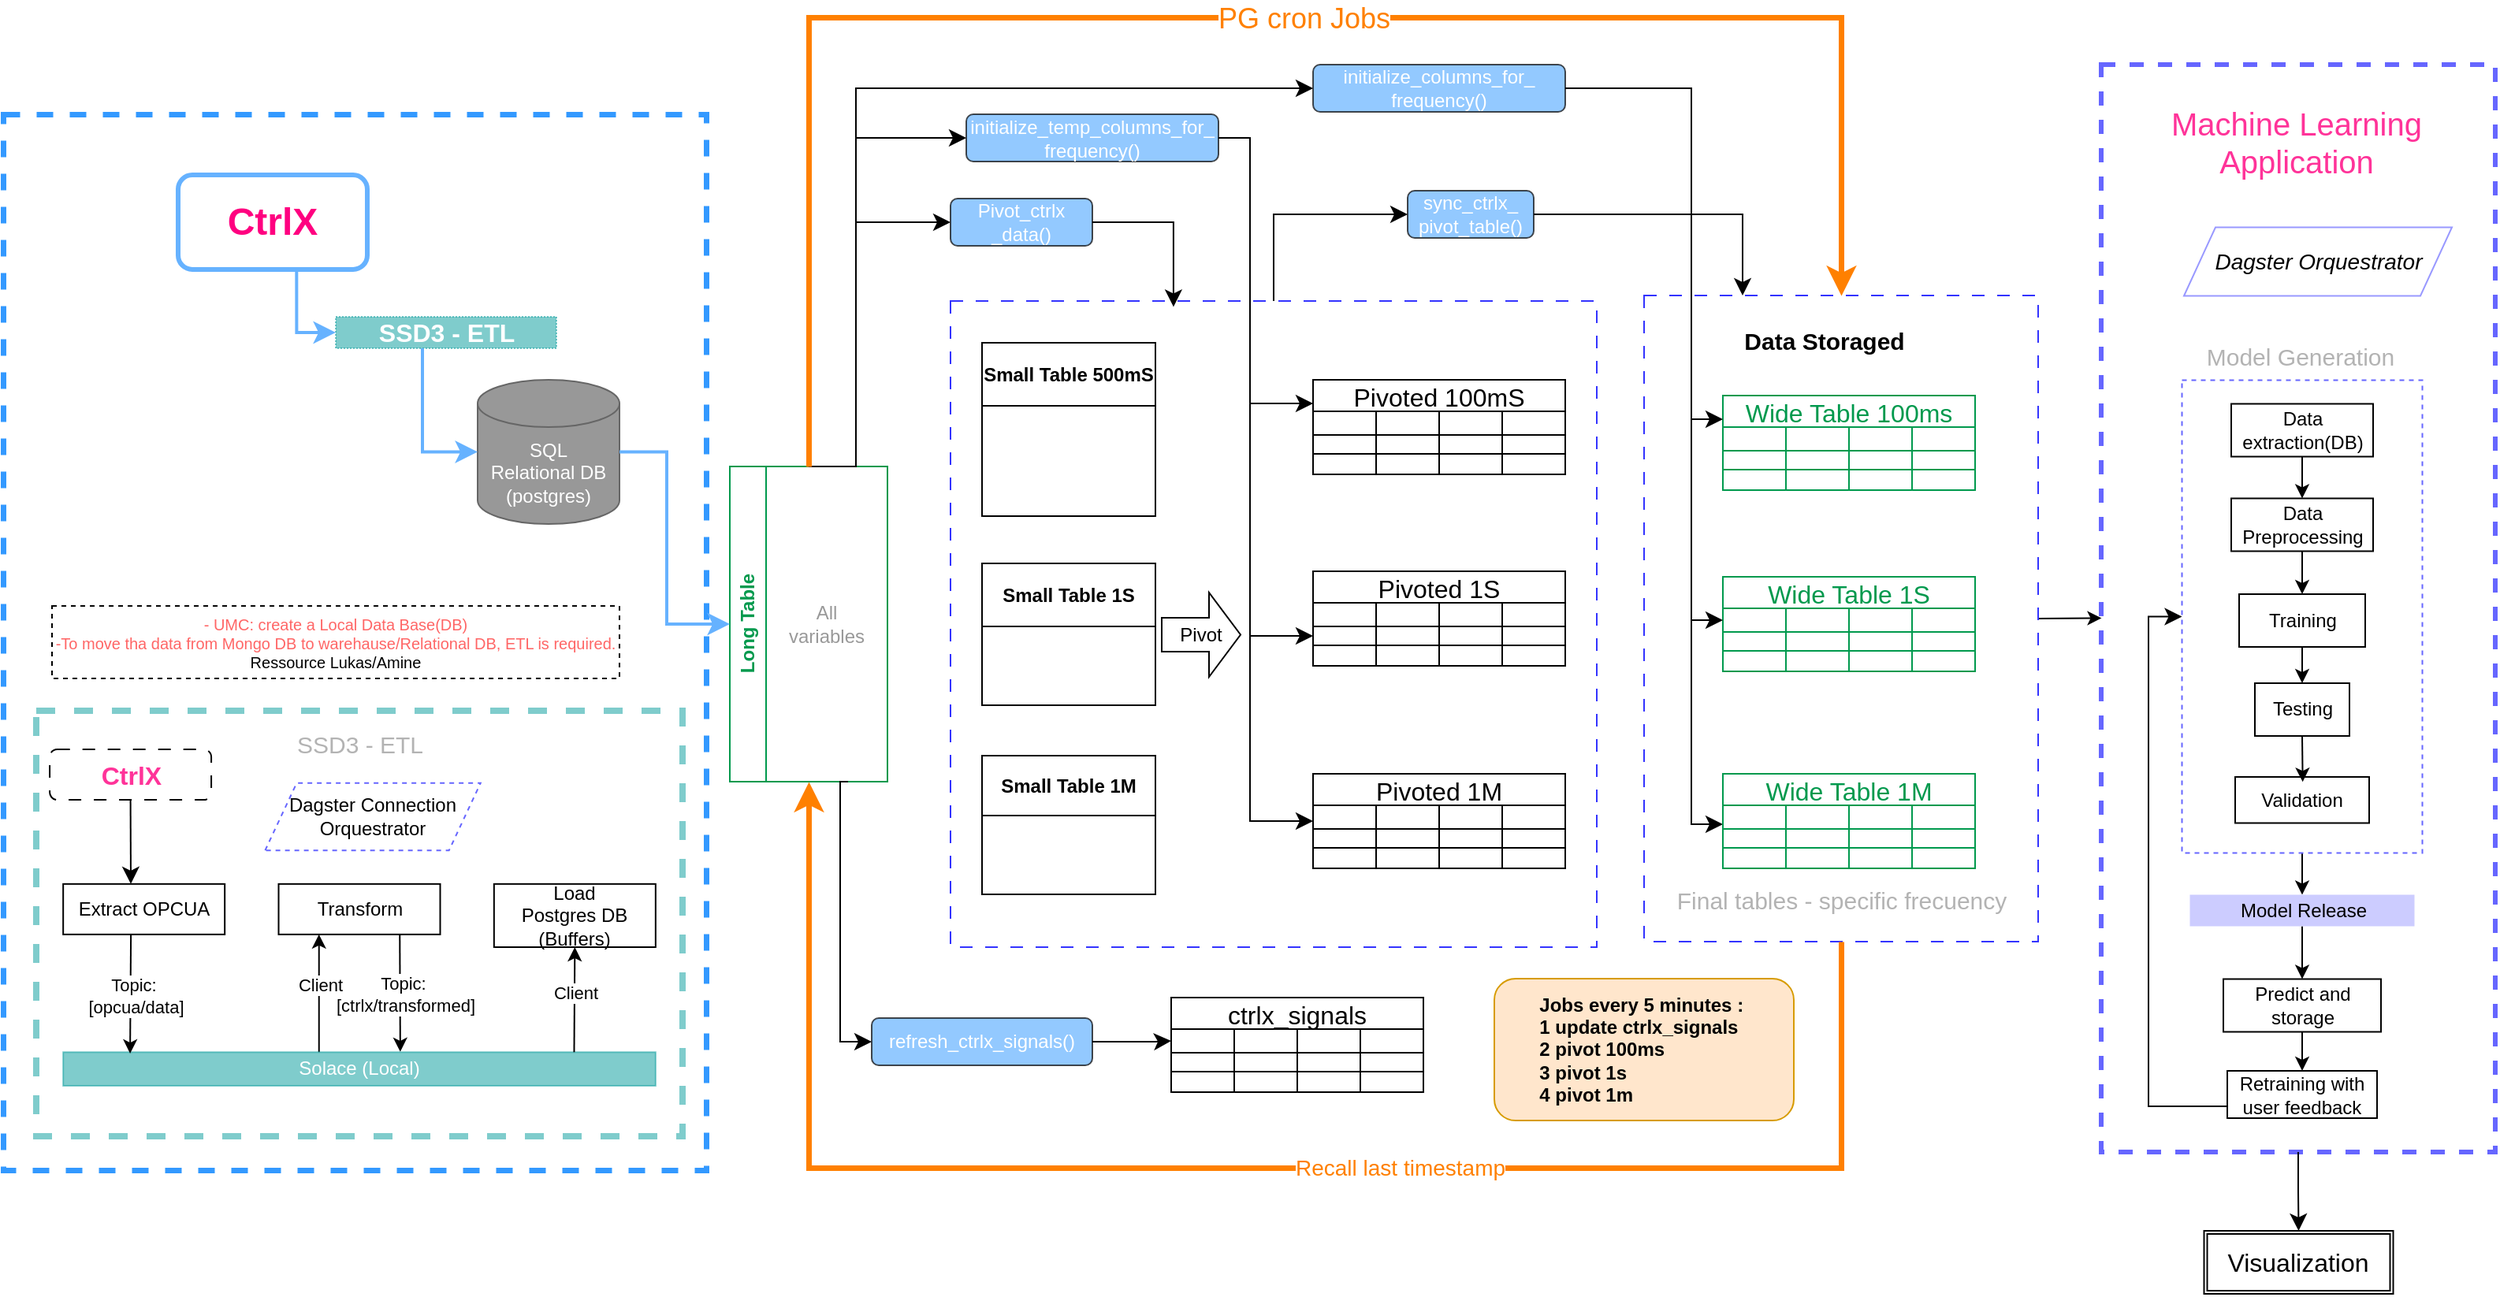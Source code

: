 <mxfile>
    <diagram id="9MJtlUZovTA3999PRgLq" name="Page-1">
        <mxGraphModel dx="1007" dy="779" grid="1" gridSize="10" guides="1" tooltips="1" connect="1" arrows="1" fold="1" page="1" pageScale="1" pageWidth="1654" pageHeight="1169" math="0" shadow="0">
            <root>
                <mxCell id="0"/>
                <mxCell id="1" parent="0"/>
                <mxCell id="206" value="" style="rounded=0;whiteSpace=wrap;html=1;strokeColor=#3399FF;strokeWidth=3.5;dashed=1;" parent="1" vertex="1">
                    <mxGeometry x="40" y="141.5" width="446" height="670" as="geometry"/>
                </mxCell>
                <mxCell id="253" value="" style="rounded=0;whiteSpace=wrap;html=1;dashed=1;strokeColor=#6666FF;strokeWidth=3;" parent="1" vertex="1">
                    <mxGeometry x="1371" y="110" width="250" height="690" as="geometry"/>
                </mxCell>
                <mxCell id="214" style="edgeStyle=none;html=1;exitX=1;exitY=0.5;exitDx=0;exitDy=0;entryX=0.001;entryY=0.509;entryDx=0;entryDy=0;strokeColor=#000000;entryPerimeter=0;" parent="1" source="166" target="253" edge="1">
                    <mxGeometry relative="1" as="geometry">
                        <mxPoint x="1661" y="454.07" as="targetPoint"/>
                    </mxGeometry>
                </mxCell>
                <mxCell id="166" value="" style="rounded=0;whiteSpace=wrap;html=1;dashed=1;dashPattern=8 8;strokeColor=#3333FF;" parent="1" vertex="1">
                    <mxGeometry x="1081" y="256.5" width="250" height="410" as="geometry"/>
                </mxCell>
                <mxCell id="137" value="" style="rounded=0;whiteSpace=wrap;html=1;dashed=1;dashPattern=8 8;strokeColor=#3333FF;" parent="1" vertex="1">
                    <mxGeometry x="641" y="260" width="410" height="410" as="geometry"/>
                </mxCell>
                <mxCell id="8" value="Small Table 500mS" style="swimlane;whiteSpace=wrap;html=1;startSize=40;" parent="1" vertex="1">
                    <mxGeometry x="661" y="286.5" width="110" height="110" as="geometry"/>
                </mxCell>
                <mxCell id="10" value="&lt;font style=&quot;color: rgb(0, 153, 77);&quot;&gt;Long Table&lt;/font&gt;" style="swimlane;horizontal=0;whiteSpace=wrap;html=1;strokeColor=#00994D;" parent="1" vertex="1">
                    <mxGeometry x="501" y="365" width="100" height="200" as="geometry"/>
                </mxCell>
                <mxCell id="209" value="All &lt;br&gt;variables" style="text;html=1;align=center;verticalAlign=middle;resizable=0;points=[];autosize=1;strokeColor=none;fillColor=none;fontColor=#999999;" parent="10" vertex="1">
                    <mxGeometry x="26" y="80" width="70" height="40" as="geometry"/>
                </mxCell>
                <mxCell id="11" value="Small Table 1S" style="swimlane;whiteSpace=wrap;html=1;startSize=40;" parent="1" vertex="1">
                    <mxGeometry x="661" y="426.5" width="110" height="90" as="geometry"/>
                </mxCell>
                <mxCell id="12" value="Small Table 1M" style="swimlane;whiteSpace=wrap;html=1;startSize=38;" parent="1" vertex="1">
                    <mxGeometry x="661" y="548.5" width="110" height="88" as="geometry"/>
                </mxCell>
                <mxCell id="18" value="Pivot" style="shape=singleArrow;whiteSpace=wrap;html=1;arrowWidth=0.4;arrowSize=0.4;rounded=0;" parent="1" vertex="1">
                    <mxGeometry x="775" y="445" width="50" height="53.5" as="geometry"/>
                </mxCell>
                <mxCell id="19" value="Pivoted 100mS" style="shape=table;childLayout=tableLayout;startSize=20;collapsible=0;recursiveResize=0;expand=0;fontSize=16;" parent="1" vertex="1">
                    <mxGeometry x="871" y="310" width="160" height="60" as="geometry"/>
                </mxCell>
                <mxCell id="20" value="" style="shape=tableRow;horizontal=0;swimlaneHead=0;swimlaneBody=0;top=0;left=0;strokeColor=inherit;bottom=0;right=0;dropTarget=0;fontStyle=0;fillColor=none;points=[[0,0.5],[1,0.5]];portConstraint=eastwest;startSize=40;collapsible=0;recursiveResize=0;expand=0;fontSize=16;" parent="19" vertex="1">
                    <mxGeometry y="20" width="160" height="15" as="geometry"/>
                </mxCell>
                <mxCell id="21" value="" style="swimlane;swimlaneHead=0;swimlaneBody=0;fontStyle=0;strokeColor=inherit;connectable=0;fillColor=none;startSize=40;collapsible=0;recursiveResize=0;expand=0;fontSize=16;" parent="20" vertex="1">
                    <mxGeometry x="40" width="40" height="15" as="geometry">
                        <mxRectangle width="40" height="15" as="alternateBounds"/>
                    </mxGeometry>
                </mxCell>
                <mxCell id="22" value="" style="swimlane;swimlaneHead=0;swimlaneBody=0;fontStyle=0;strokeColor=inherit;connectable=0;fillColor=none;startSize=40;collapsible=0;recursiveResize=0;expand=0;fontSize=16;" parent="20" vertex="1">
                    <mxGeometry x="80" width="40" height="15" as="geometry">
                        <mxRectangle width="40" height="15" as="alternateBounds"/>
                    </mxGeometry>
                </mxCell>
                <mxCell id="23" value="" style="swimlane;swimlaneHead=0;swimlaneBody=0;fontStyle=0;strokeColor=inherit;connectable=0;fillColor=none;startSize=40;collapsible=0;recursiveResize=0;expand=0;fontSize=16;" parent="20" vertex="1">
                    <mxGeometry x="120" width="40" height="15" as="geometry">
                        <mxRectangle width="40" height="15" as="alternateBounds"/>
                    </mxGeometry>
                </mxCell>
                <mxCell id="24" value="" style="shape=tableRow;horizontal=0;swimlaneHead=0;swimlaneBody=0;top=0;left=0;strokeColor=inherit;bottom=0;right=0;dropTarget=0;fontStyle=0;fillColor=none;points=[[0,0.5],[1,0.5]];portConstraint=eastwest;startSize=40;collapsible=0;recursiveResize=0;expand=0;fontSize=16;" parent="19" vertex="1">
                    <mxGeometry y="35" width="160" height="12" as="geometry"/>
                </mxCell>
                <mxCell id="25" value="" style="swimlane;swimlaneHead=0;swimlaneBody=0;fontStyle=0;connectable=0;strokeColor=inherit;fillColor=none;startSize=0;collapsible=0;recursiveResize=0;expand=0;fontSize=16;" parent="24" vertex="1">
                    <mxGeometry x="40" width="40" height="12" as="geometry">
                        <mxRectangle width="40" height="12" as="alternateBounds"/>
                    </mxGeometry>
                </mxCell>
                <mxCell id="26" value="" style="swimlane;swimlaneHead=0;swimlaneBody=0;fontStyle=0;connectable=0;strokeColor=inherit;fillColor=none;startSize=0;collapsible=0;recursiveResize=0;expand=0;fontSize=16;" parent="24" vertex="1">
                    <mxGeometry x="80" width="40" height="12" as="geometry">
                        <mxRectangle width="40" height="12" as="alternateBounds"/>
                    </mxGeometry>
                </mxCell>
                <mxCell id="27" value="" style="swimlane;swimlaneHead=0;swimlaneBody=0;fontStyle=0;connectable=0;strokeColor=inherit;fillColor=none;startSize=0;collapsible=0;recursiveResize=0;expand=0;fontSize=16;" parent="24" vertex="1">
                    <mxGeometry x="120" width="40" height="12" as="geometry">
                        <mxRectangle width="40" height="12" as="alternateBounds"/>
                    </mxGeometry>
                </mxCell>
                <mxCell id="28" value="" style="shape=tableRow;horizontal=0;swimlaneHead=0;swimlaneBody=0;top=0;left=0;strokeColor=inherit;bottom=0;right=0;dropTarget=0;fontStyle=0;fillColor=none;points=[[0,0.5],[1,0.5]];portConstraint=eastwest;startSize=40;collapsible=0;recursiveResize=0;expand=0;fontSize=16;" parent="19" vertex="1">
                    <mxGeometry y="47" width="160" height="13" as="geometry"/>
                </mxCell>
                <mxCell id="29" value="" style="swimlane;swimlaneHead=0;swimlaneBody=0;fontStyle=0;connectable=0;strokeColor=inherit;fillColor=none;startSize=0;collapsible=0;recursiveResize=0;expand=0;fontSize=16;" parent="28" vertex="1">
                    <mxGeometry x="40" width="40" height="13" as="geometry">
                        <mxRectangle width="40" height="13" as="alternateBounds"/>
                    </mxGeometry>
                </mxCell>
                <mxCell id="30" value="" style="swimlane;swimlaneHead=0;swimlaneBody=0;fontStyle=0;connectable=0;strokeColor=inherit;fillColor=none;startSize=0;collapsible=0;recursiveResize=0;expand=0;fontSize=16;" parent="28" vertex="1">
                    <mxGeometry x="80" width="40" height="13" as="geometry">
                        <mxRectangle width="40" height="13" as="alternateBounds"/>
                    </mxGeometry>
                </mxCell>
                <mxCell id="31" value="" style="swimlane;swimlaneHead=0;swimlaneBody=0;fontStyle=0;connectable=0;strokeColor=inherit;fillColor=none;startSize=0;collapsible=0;recursiveResize=0;expand=0;fontSize=16;" parent="28" vertex="1">
                    <mxGeometry x="120" width="40" height="13" as="geometry">
                        <mxRectangle width="40" height="13" as="alternateBounds"/>
                    </mxGeometry>
                </mxCell>
                <mxCell id="46" value="Pivoted 1M" style="shape=table;childLayout=tableLayout;startSize=20;collapsible=0;recursiveResize=0;expand=0;fontSize=16;" parent="1" vertex="1">
                    <mxGeometry x="871" y="560" width="160" height="60" as="geometry"/>
                </mxCell>
                <mxCell id="47" value="" style="shape=tableRow;horizontal=0;swimlaneHead=0;swimlaneBody=0;top=0;left=0;strokeColor=inherit;bottom=0;right=0;dropTarget=0;fontStyle=0;fillColor=none;points=[[0,0.5],[1,0.5]];portConstraint=eastwest;startSize=40;collapsible=0;recursiveResize=0;expand=0;fontSize=16;" parent="46" vertex="1">
                    <mxGeometry y="20" width="160" height="15" as="geometry"/>
                </mxCell>
                <mxCell id="48" value="" style="swimlane;swimlaneHead=0;swimlaneBody=0;fontStyle=0;strokeColor=inherit;connectable=0;fillColor=none;startSize=40;collapsible=0;recursiveResize=0;expand=0;fontSize=16;" parent="47" vertex="1">
                    <mxGeometry x="40" width="40" height="15" as="geometry">
                        <mxRectangle width="40" height="15" as="alternateBounds"/>
                    </mxGeometry>
                </mxCell>
                <mxCell id="49" value="" style="swimlane;swimlaneHead=0;swimlaneBody=0;fontStyle=0;strokeColor=inherit;connectable=0;fillColor=none;startSize=40;collapsible=0;recursiveResize=0;expand=0;fontSize=16;" parent="47" vertex="1">
                    <mxGeometry x="80" width="40" height="15" as="geometry">
                        <mxRectangle width="40" height="15" as="alternateBounds"/>
                    </mxGeometry>
                </mxCell>
                <mxCell id="50" value="" style="swimlane;swimlaneHead=0;swimlaneBody=0;fontStyle=0;strokeColor=inherit;connectable=0;fillColor=none;startSize=40;collapsible=0;recursiveResize=0;expand=0;fontSize=16;" parent="47" vertex="1">
                    <mxGeometry x="120" width="40" height="15" as="geometry">
                        <mxRectangle width="40" height="15" as="alternateBounds"/>
                    </mxGeometry>
                </mxCell>
                <mxCell id="51" value="" style="shape=tableRow;horizontal=0;swimlaneHead=0;swimlaneBody=0;top=0;left=0;strokeColor=inherit;bottom=0;right=0;dropTarget=0;fontStyle=0;fillColor=none;points=[[0,0.5],[1,0.5]];portConstraint=eastwest;startSize=40;collapsible=0;recursiveResize=0;expand=0;fontSize=16;" parent="46" vertex="1">
                    <mxGeometry y="35" width="160" height="12" as="geometry"/>
                </mxCell>
                <mxCell id="52" value="" style="swimlane;swimlaneHead=0;swimlaneBody=0;fontStyle=0;connectable=0;strokeColor=inherit;fillColor=none;startSize=0;collapsible=0;recursiveResize=0;expand=0;fontSize=16;" parent="51" vertex="1">
                    <mxGeometry x="40" width="40" height="12" as="geometry">
                        <mxRectangle width="40" height="12" as="alternateBounds"/>
                    </mxGeometry>
                </mxCell>
                <mxCell id="53" value="" style="swimlane;swimlaneHead=0;swimlaneBody=0;fontStyle=0;connectable=0;strokeColor=inherit;fillColor=none;startSize=0;collapsible=0;recursiveResize=0;expand=0;fontSize=16;" parent="51" vertex="1">
                    <mxGeometry x="80" width="40" height="12" as="geometry">
                        <mxRectangle width="40" height="12" as="alternateBounds"/>
                    </mxGeometry>
                </mxCell>
                <mxCell id="54" value="" style="swimlane;swimlaneHead=0;swimlaneBody=0;fontStyle=0;connectable=0;strokeColor=inherit;fillColor=none;startSize=0;collapsible=0;recursiveResize=0;expand=0;fontSize=16;" parent="51" vertex="1">
                    <mxGeometry x="120" width="40" height="12" as="geometry">
                        <mxRectangle width="40" height="12" as="alternateBounds"/>
                    </mxGeometry>
                </mxCell>
                <mxCell id="55" value="" style="shape=tableRow;horizontal=0;swimlaneHead=0;swimlaneBody=0;top=0;left=0;strokeColor=inherit;bottom=0;right=0;dropTarget=0;fontStyle=0;fillColor=none;points=[[0,0.5],[1,0.5]];portConstraint=eastwest;startSize=40;collapsible=0;recursiveResize=0;expand=0;fontSize=16;" parent="46" vertex="1">
                    <mxGeometry y="47" width="160" height="13" as="geometry"/>
                </mxCell>
                <mxCell id="56" value="" style="swimlane;swimlaneHead=0;swimlaneBody=0;fontStyle=0;connectable=0;strokeColor=inherit;fillColor=none;startSize=0;collapsible=0;recursiveResize=0;expand=0;fontSize=16;" parent="55" vertex="1">
                    <mxGeometry x="40" width="40" height="13" as="geometry">
                        <mxRectangle width="40" height="13" as="alternateBounds"/>
                    </mxGeometry>
                </mxCell>
                <mxCell id="57" value="" style="swimlane;swimlaneHead=0;swimlaneBody=0;fontStyle=0;connectable=0;strokeColor=inherit;fillColor=none;startSize=0;collapsible=0;recursiveResize=0;expand=0;fontSize=16;" parent="55" vertex="1">
                    <mxGeometry x="80" width="40" height="13" as="geometry">
                        <mxRectangle width="40" height="13" as="alternateBounds"/>
                    </mxGeometry>
                </mxCell>
                <mxCell id="58" value="" style="swimlane;swimlaneHead=0;swimlaneBody=0;fontStyle=0;connectable=0;strokeColor=inherit;fillColor=none;startSize=0;collapsible=0;recursiveResize=0;expand=0;fontSize=16;" parent="55" vertex="1">
                    <mxGeometry x="120" width="40" height="13" as="geometry">
                        <mxRectangle width="40" height="13" as="alternateBounds"/>
                    </mxGeometry>
                </mxCell>
                <mxCell id="73" value="ctrlx_signals" style="shape=table;childLayout=tableLayout;startSize=20;collapsible=0;recursiveResize=0;expand=0;fontSize=16;" parent="1" vertex="1">
                    <mxGeometry x="781" y="702" width="160" height="60" as="geometry"/>
                </mxCell>
                <mxCell id="74" value="" style="shape=tableRow;horizontal=0;swimlaneHead=0;swimlaneBody=0;top=0;left=0;strokeColor=inherit;bottom=0;right=0;dropTarget=0;fontStyle=0;fillColor=none;points=[[0,0.5],[1,0.5]];portConstraint=eastwest;startSize=40;collapsible=0;recursiveResize=0;expand=0;fontSize=16;" parent="73" vertex="1">
                    <mxGeometry y="20" width="160" height="15" as="geometry"/>
                </mxCell>
                <mxCell id="75" value="" style="swimlane;swimlaneHead=0;swimlaneBody=0;fontStyle=0;strokeColor=inherit;connectable=0;fillColor=none;startSize=40;collapsible=0;recursiveResize=0;expand=0;fontSize=16;" parent="74" vertex="1">
                    <mxGeometry x="40" width="40" height="15" as="geometry">
                        <mxRectangle width="40" height="15" as="alternateBounds"/>
                    </mxGeometry>
                </mxCell>
                <mxCell id="76" value="" style="swimlane;swimlaneHead=0;swimlaneBody=0;fontStyle=0;strokeColor=inherit;connectable=0;fillColor=none;startSize=40;collapsible=0;recursiveResize=0;expand=0;fontSize=16;" parent="74" vertex="1">
                    <mxGeometry x="80" width="40" height="15" as="geometry">
                        <mxRectangle width="40" height="15" as="alternateBounds"/>
                    </mxGeometry>
                </mxCell>
                <mxCell id="77" value="" style="swimlane;swimlaneHead=0;swimlaneBody=0;fontStyle=0;strokeColor=inherit;connectable=0;fillColor=none;startSize=40;collapsible=0;recursiveResize=0;expand=0;fontSize=16;" parent="74" vertex="1">
                    <mxGeometry x="120" width="40" height="15" as="geometry">
                        <mxRectangle width="40" height="15" as="alternateBounds"/>
                    </mxGeometry>
                </mxCell>
                <mxCell id="78" value="" style="shape=tableRow;horizontal=0;swimlaneHead=0;swimlaneBody=0;top=0;left=0;strokeColor=inherit;bottom=0;right=0;dropTarget=0;fontStyle=0;fillColor=none;points=[[0,0.5],[1,0.5]];portConstraint=eastwest;startSize=40;collapsible=0;recursiveResize=0;expand=0;fontSize=16;" parent="73" vertex="1">
                    <mxGeometry y="35" width="160" height="12" as="geometry"/>
                </mxCell>
                <mxCell id="79" value="" style="swimlane;swimlaneHead=0;swimlaneBody=0;fontStyle=0;connectable=0;strokeColor=inherit;fillColor=none;startSize=0;collapsible=0;recursiveResize=0;expand=0;fontSize=16;" parent="78" vertex="1">
                    <mxGeometry x="40" width="40" height="12" as="geometry">
                        <mxRectangle width="40" height="12" as="alternateBounds"/>
                    </mxGeometry>
                </mxCell>
                <mxCell id="80" value="" style="swimlane;swimlaneHead=0;swimlaneBody=0;fontStyle=0;connectable=0;strokeColor=inherit;fillColor=none;startSize=0;collapsible=0;recursiveResize=0;expand=0;fontSize=16;" parent="78" vertex="1">
                    <mxGeometry x="80" width="40" height="12" as="geometry">
                        <mxRectangle width="40" height="12" as="alternateBounds"/>
                    </mxGeometry>
                </mxCell>
                <mxCell id="81" value="" style="swimlane;swimlaneHead=0;swimlaneBody=0;fontStyle=0;connectable=0;strokeColor=inherit;fillColor=none;startSize=0;collapsible=0;recursiveResize=0;expand=0;fontSize=16;" parent="78" vertex="1">
                    <mxGeometry x="120" width="40" height="12" as="geometry">
                        <mxRectangle width="40" height="12" as="alternateBounds"/>
                    </mxGeometry>
                </mxCell>
                <mxCell id="82" value="" style="shape=tableRow;horizontal=0;swimlaneHead=0;swimlaneBody=0;top=0;left=0;strokeColor=inherit;bottom=0;right=0;dropTarget=0;fontStyle=0;fillColor=none;points=[[0,0.5],[1,0.5]];portConstraint=eastwest;startSize=40;collapsible=0;recursiveResize=0;expand=0;fontSize=16;" parent="73" vertex="1">
                    <mxGeometry y="47" width="160" height="13" as="geometry"/>
                </mxCell>
                <mxCell id="83" value="" style="swimlane;swimlaneHead=0;swimlaneBody=0;fontStyle=0;connectable=0;strokeColor=inherit;fillColor=none;startSize=0;collapsible=0;recursiveResize=0;expand=0;fontSize=16;" parent="82" vertex="1">
                    <mxGeometry x="40" width="40" height="13" as="geometry">
                        <mxRectangle width="40" height="13" as="alternateBounds"/>
                    </mxGeometry>
                </mxCell>
                <mxCell id="84" value="" style="swimlane;swimlaneHead=0;swimlaneBody=0;fontStyle=0;connectable=0;strokeColor=inherit;fillColor=none;startSize=0;collapsible=0;recursiveResize=0;expand=0;fontSize=16;" parent="82" vertex="1">
                    <mxGeometry x="80" width="40" height="13" as="geometry">
                        <mxRectangle width="40" height="13" as="alternateBounds"/>
                    </mxGeometry>
                </mxCell>
                <mxCell id="85" value="" style="swimlane;swimlaneHead=0;swimlaneBody=0;fontStyle=0;connectable=0;strokeColor=inherit;fillColor=none;startSize=0;collapsible=0;recursiveResize=0;expand=0;fontSize=16;" parent="82" vertex="1">
                    <mxGeometry x="120" width="40" height="13" as="geometry">
                        <mxRectangle width="40" height="13" as="alternateBounds"/>
                    </mxGeometry>
                </mxCell>
                <mxCell id="88" value="Wide Table 100ms" style="shape=table;childLayout=tableLayout;startSize=20;collapsible=0;recursiveResize=0;expand=0;fontSize=16;strokeColor=#00994D;fontColor=#00994D;" parent="1" vertex="1">
                    <mxGeometry x="1131" y="320" width="160" height="60" as="geometry"/>
                </mxCell>
                <mxCell id="89" value="" style="shape=tableRow;horizontal=0;swimlaneHead=0;swimlaneBody=0;top=0;left=0;strokeColor=inherit;bottom=0;right=0;dropTarget=0;fontStyle=0;fillColor=none;points=[[0,0.5],[1,0.5]];portConstraint=eastwest;startSize=40;collapsible=0;recursiveResize=0;expand=0;fontSize=16;" parent="88" vertex="1">
                    <mxGeometry y="20" width="160" height="15" as="geometry"/>
                </mxCell>
                <mxCell id="90" value="" style="swimlane;swimlaneHead=0;swimlaneBody=0;fontStyle=0;strokeColor=inherit;connectable=0;fillColor=none;startSize=40;collapsible=0;recursiveResize=0;expand=0;fontSize=16;" parent="89" vertex="1">
                    <mxGeometry x="40" width="40" height="15" as="geometry">
                        <mxRectangle width="40" height="15" as="alternateBounds"/>
                    </mxGeometry>
                </mxCell>
                <mxCell id="91" value="" style="swimlane;swimlaneHead=0;swimlaneBody=0;fontStyle=0;strokeColor=inherit;connectable=0;fillColor=none;startSize=40;collapsible=0;recursiveResize=0;expand=0;fontSize=16;" parent="89" vertex="1">
                    <mxGeometry x="80" width="40" height="15" as="geometry">
                        <mxRectangle width="40" height="15" as="alternateBounds"/>
                    </mxGeometry>
                </mxCell>
                <mxCell id="92" value="" style="swimlane;swimlaneHead=0;swimlaneBody=0;fontStyle=0;strokeColor=inherit;connectable=0;fillColor=none;startSize=40;collapsible=0;recursiveResize=0;expand=0;fontSize=16;" parent="89" vertex="1">
                    <mxGeometry x="120" width="40" height="15" as="geometry">
                        <mxRectangle width="40" height="15" as="alternateBounds"/>
                    </mxGeometry>
                </mxCell>
                <mxCell id="93" value="" style="shape=tableRow;horizontal=0;swimlaneHead=0;swimlaneBody=0;top=0;left=0;strokeColor=inherit;bottom=0;right=0;dropTarget=0;fontStyle=0;fillColor=none;points=[[0,0.5],[1,0.5]];portConstraint=eastwest;startSize=40;collapsible=0;recursiveResize=0;expand=0;fontSize=16;" parent="88" vertex="1">
                    <mxGeometry y="35" width="160" height="12" as="geometry"/>
                </mxCell>
                <mxCell id="94" value="" style="swimlane;swimlaneHead=0;swimlaneBody=0;fontStyle=0;connectable=0;strokeColor=inherit;fillColor=none;startSize=0;collapsible=0;recursiveResize=0;expand=0;fontSize=16;" parent="93" vertex="1">
                    <mxGeometry x="40" width="40" height="12" as="geometry">
                        <mxRectangle width="40" height="12" as="alternateBounds"/>
                    </mxGeometry>
                </mxCell>
                <mxCell id="95" value="" style="swimlane;swimlaneHead=0;swimlaneBody=0;fontStyle=0;connectable=0;strokeColor=inherit;fillColor=none;startSize=0;collapsible=0;recursiveResize=0;expand=0;fontSize=16;" parent="93" vertex="1">
                    <mxGeometry x="80" width="40" height="12" as="geometry">
                        <mxRectangle width="40" height="12" as="alternateBounds"/>
                    </mxGeometry>
                </mxCell>
                <mxCell id="96" value="" style="swimlane;swimlaneHead=0;swimlaneBody=0;fontStyle=0;connectable=0;strokeColor=inherit;fillColor=none;startSize=0;collapsible=0;recursiveResize=0;expand=0;fontSize=16;" parent="93" vertex="1">
                    <mxGeometry x="120" width="40" height="12" as="geometry">
                        <mxRectangle width="40" height="12" as="alternateBounds"/>
                    </mxGeometry>
                </mxCell>
                <mxCell id="97" value="" style="shape=tableRow;horizontal=0;swimlaneHead=0;swimlaneBody=0;top=0;left=0;strokeColor=inherit;bottom=0;right=0;dropTarget=0;fontStyle=0;fillColor=none;points=[[0,0.5],[1,0.5]];portConstraint=eastwest;startSize=40;collapsible=0;recursiveResize=0;expand=0;fontSize=16;" parent="88" vertex="1">
                    <mxGeometry y="47" width="160" height="13" as="geometry"/>
                </mxCell>
                <mxCell id="98" value="" style="swimlane;swimlaneHead=0;swimlaneBody=0;fontStyle=0;connectable=0;strokeColor=inherit;fillColor=none;startSize=0;collapsible=0;recursiveResize=0;expand=0;fontSize=16;" parent="97" vertex="1">
                    <mxGeometry x="40" width="40" height="13" as="geometry">
                        <mxRectangle width="40" height="13" as="alternateBounds"/>
                    </mxGeometry>
                </mxCell>
                <mxCell id="99" value="" style="swimlane;swimlaneHead=0;swimlaneBody=0;fontStyle=0;connectable=0;strokeColor=inherit;fillColor=none;startSize=0;collapsible=0;recursiveResize=0;expand=0;fontSize=16;" parent="97" vertex="1">
                    <mxGeometry x="80" width="40" height="13" as="geometry">
                        <mxRectangle width="40" height="13" as="alternateBounds"/>
                    </mxGeometry>
                </mxCell>
                <mxCell id="100" value="" style="swimlane;swimlaneHead=0;swimlaneBody=0;fontStyle=0;connectable=0;strokeColor=inherit;fillColor=none;startSize=0;collapsible=0;recursiveResize=0;expand=0;fontSize=16;" parent="97" vertex="1">
                    <mxGeometry x="120" width="40" height="13" as="geometry">
                        <mxRectangle width="40" height="13" as="alternateBounds"/>
                    </mxGeometry>
                </mxCell>
                <mxCell id="101" value="Wide Table 1S" style="shape=table;childLayout=tableLayout;startSize=20;collapsible=0;recursiveResize=0;expand=0;fontSize=16;strokeColor=#00994D;fontColor=#00994D;" parent="1" vertex="1">
                    <mxGeometry x="1131" y="435" width="160" height="60" as="geometry"/>
                </mxCell>
                <mxCell id="102" value="" style="shape=tableRow;horizontal=0;swimlaneHead=0;swimlaneBody=0;top=0;left=0;strokeColor=inherit;bottom=0;right=0;dropTarget=0;fontStyle=0;fillColor=none;points=[[0,0.5],[1,0.5]];portConstraint=eastwest;startSize=40;collapsible=0;recursiveResize=0;expand=0;fontSize=16;" parent="101" vertex="1">
                    <mxGeometry y="20" width="160" height="15" as="geometry"/>
                </mxCell>
                <mxCell id="103" value="" style="swimlane;swimlaneHead=0;swimlaneBody=0;fontStyle=0;strokeColor=inherit;connectable=0;fillColor=none;startSize=40;collapsible=0;recursiveResize=0;expand=0;fontSize=16;" parent="102" vertex="1">
                    <mxGeometry x="40" width="40" height="15" as="geometry">
                        <mxRectangle width="40" height="15" as="alternateBounds"/>
                    </mxGeometry>
                </mxCell>
                <mxCell id="104" value="" style="swimlane;swimlaneHead=0;swimlaneBody=0;fontStyle=0;strokeColor=inherit;connectable=0;fillColor=none;startSize=40;collapsible=0;recursiveResize=0;expand=0;fontSize=16;" parent="102" vertex="1">
                    <mxGeometry x="80" width="40" height="15" as="geometry">
                        <mxRectangle width="40" height="15" as="alternateBounds"/>
                    </mxGeometry>
                </mxCell>
                <mxCell id="105" value="" style="swimlane;swimlaneHead=0;swimlaneBody=0;fontStyle=0;strokeColor=inherit;connectable=0;fillColor=none;startSize=40;collapsible=0;recursiveResize=0;expand=0;fontSize=16;" parent="102" vertex="1">
                    <mxGeometry x="120" width="40" height="15" as="geometry">
                        <mxRectangle width="40" height="15" as="alternateBounds"/>
                    </mxGeometry>
                </mxCell>
                <mxCell id="106" value="" style="shape=tableRow;horizontal=0;swimlaneHead=0;swimlaneBody=0;top=0;left=0;strokeColor=inherit;bottom=0;right=0;dropTarget=0;fontStyle=0;fillColor=none;points=[[0,0.5],[1,0.5]];portConstraint=eastwest;startSize=40;collapsible=0;recursiveResize=0;expand=0;fontSize=16;" parent="101" vertex="1">
                    <mxGeometry y="35" width="160" height="12" as="geometry"/>
                </mxCell>
                <mxCell id="107" value="" style="swimlane;swimlaneHead=0;swimlaneBody=0;fontStyle=0;connectable=0;strokeColor=inherit;fillColor=none;startSize=0;collapsible=0;recursiveResize=0;expand=0;fontSize=16;" parent="106" vertex="1">
                    <mxGeometry x="40" width="40" height="12" as="geometry">
                        <mxRectangle width="40" height="12" as="alternateBounds"/>
                    </mxGeometry>
                </mxCell>
                <mxCell id="108" value="" style="swimlane;swimlaneHead=0;swimlaneBody=0;fontStyle=0;connectable=0;strokeColor=inherit;fillColor=none;startSize=0;collapsible=0;recursiveResize=0;expand=0;fontSize=16;" parent="106" vertex="1">
                    <mxGeometry x="80" width="40" height="12" as="geometry">
                        <mxRectangle width="40" height="12" as="alternateBounds"/>
                    </mxGeometry>
                </mxCell>
                <mxCell id="109" value="" style="swimlane;swimlaneHead=0;swimlaneBody=0;fontStyle=0;connectable=0;strokeColor=inherit;fillColor=none;startSize=0;collapsible=0;recursiveResize=0;expand=0;fontSize=16;" parent="106" vertex="1">
                    <mxGeometry x="120" width="40" height="12" as="geometry">
                        <mxRectangle width="40" height="12" as="alternateBounds"/>
                    </mxGeometry>
                </mxCell>
                <mxCell id="110" value="" style="shape=tableRow;horizontal=0;swimlaneHead=0;swimlaneBody=0;top=0;left=0;strokeColor=inherit;bottom=0;right=0;dropTarget=0;fontStyle=0;fillColor=none;points=[[0,0.5],[1,0.5]];portConstraint=eastwest;startSize=40;collapsible=0;recursiveResize=0;expand=0;fontSize=16;" parent="101" vertex="1">
                    <mxGeometry y="47" width="160" height="13" as="geometry"/>
                </mxCell>
                <mxCell id="111" value="" style="swimlane;swimlaneHead=0;swimlaneBody=0;fontStyle=0;connectable=0;strokeColor=inherit;fillColor=none;startSize=0;collapsible=0;recursiveResize=0;expand=0;fontSize=16;" parent="110" vertex="1">
                    <mxGeometry x="40" width="40" height="13" as="geometry">
                        <mxRectangle width="40" height="13" as="alternateBounds"/>
                    </mxGeometry>
                </mxCell>
                <mxCell id="112" value="" style="swimlane;swimlaneHead=0;swimlaneBody=0;fontStyle=0;connectable=0;strokeColor=inherit;fillColor=none;startSize=0;collapsible=0;recursiveResize=0;expand=0;fontSize=16;" parent="110" vertex="1">
                    <mxGeometry x="80" width="40" height="13" as="geometry">
                        <mxRectangle width="40" height="13" as="alternateBounds"/>
                    </mxGeometry>
                </mxCell>
                <mxCell id="113" value="" style="swimlane;swimlaneHead=0;swimlaneBody=0;fontStyle=0;connectable=0;strokeColor=inherit;fillColor=none;startSize=0;collapsible=0;recursiveResize=0;expand=0;fontSize=16;" parent="110" vertex="1">
                    <mxGeometry x="120" width="40" height="13" as="geometry">
                        <mxRectangle width="40" height="13" as="alternateBounds"/>
                    </mxGeometry>
                </mxCell>
                <mxCell id="131" value="" style="edgeStyle=elbowEdgeStyle;elbow=horizontal;endArrow=classic;html=1;curved=0;rounded=0;endSize=8;startSize=8;exitX=0.5;exitY=0;exitDx=0;exitDy=0;entryX=0;entryY=0.5;entryDx=0;entryDy=0;" parent="1" source="10" target="150" edge="1">
                    <mxGeometry width="50" height="50" relative="1" as="geometry">
                        <mxPoint x="901" y="370" as="sourcePoint"/>
                        <mxPoint x="731" y="290" as="targetPoint"/>
                        <Array as="points">
                            <mxPoint x="581" y="290"/>
                        </Array>
                    </mxGeometry>
                </mxCell>
                <mxCell id="140" value="refresh_ctrlx_signals()" style="rounded=1;html=1;fillColor=#66B2FF;whiteSpace=wrap;fontColor=#FFFFFF;opacity=70;" parent="1" vertex="1">
                    <mxGeometry x="591" y="715" width="140" height="30" as="geometry"/>
                </mxCell>
                <mxCell id="150" value="initialize_temp_columns_for_&lt;br&gt;frequency()" style="rounded=1;html=1;fillColor=#66B2FF;whiteSpace=wrap;fontColor=#FFFFFF;opacity=70;" parent="1" vertex="1">
                    <mxGeometry x="651" y="141.5" width="160" height="30" as="geometry"/>
                </mxCell>
                <mxCell id="153" value="initialize_columns_for_&lt;br&gt;frequency()" style="rounded=1;html=1;fillColor=#66B2FF;whiteSpace=wrap;fontColor=#FFFFFF;opacity=70;" parent="1" vertex="1">
                    <mxGeometry x="871" y="110" width="160" height="30" as="geometry"/>
                </mxCell>
                <mxCell id="154" value="" style="edgeStyle=elbowEdgeStyle;elbow=horizontal;endArrow=classic;html=1;curved=0;rounded=0;endSize=8;startSize=8;exitX=1;exitY=0.5;exitDx=0;exitDy=0;entryX=0;entryY=0.25;entryDx=0;entryDy=0;" parent="1" source="150" target="19" edge="1">
                    <mxGeometry width="50" height="50" relative="1" as="geometry">
                        <mxPoint x="961" y="340" as="sourcePoint"/>
                        <mxPoint x="1011" y="290" as="targetPoint"/>
                        <Array as="points">
                            <mxPoint x="831" y="240"/>
                        </Array>
                    </mxGeometry>
                </mxCell>
                <mxCell id="155" value="" style="edgeStyle=elbowEdgeStyle;elbow=horizontal;endArrow=classic;html=1;curved=0;rounded=0;endSize=8;startSize=8;exitX=0.5;exitY=0;exitDx=0;exitDy=0;entryX=0;entryY=0.5;entryDx=0;entryDy=0;" parent="1" source="10" target="153" edge="1">
                    <mxGeometry width="50" height="50" relative="1" as="geometry">
                        <mxPoint x="571" y="340" as="sourcePoint"/>
                        <mxPoint x="671" y="190" as="targetPoint"/>
                        <Array as="points">
                            <mxPoint x="581" y="270"/>
                        </Array>
                    </mxGeometry>
                </mxCell>
                <mxCell id="157" value="" style="edgeStyle=elbowEdgeStyle;elbow=horizontal;endArrow=classic;html=1;curved=0;rounded=0;endSize=8;startSize=8;exitX=1;exitY=0.5;exitDx=0;exitDy=0;entryX=0;entryY=0.25;entryDx=0;entryDy=0;" parent="1" source="153" target="88" edge="1">
                    <mxGeometry width="50" height="50" relative="1" as="geometry">
                        <mxPoint x="821" y="225" as="sourcePoint"/>
                        <mxPoint x="1061" y="342" as="targetPoint"/>
                        <Array as="points">
                            <mxPoint x="1111" y="230"/>
                        </Array>
                    </mxGeometry>
                </mxCell>
                <mxCell id="158" value="Pivot_ctrlx&lt;br&gt;_data()" style="rounded=1;html=1;fillColor=#66B2FF;whiteSpace=wrap;fontColor=#FFFFFF;opacity=70;" parent="1" vertex="1">
                    <mxGeometry x="641" y="195" width="90" height="30" as="geometry"/>
                </mxCell>
                <mxCell id="165" value="sync_ctrlx_&lt;br&gt;pivot_table()" style="rounded=1;html=1;fillColor=#66B2FF;whiteSpace=wrap;fontColor=#FFFFFF;opacity=70;" parent="1" vertex="1">
                    <mxGeometry x="931" y="190" width="80" height="30" as="geometry"/>
                </mxCell>
                <mxCell id="171" value="" style="edgeStyle=elbowEdgeStyle;elbow=horizontal;endArrow=classic;html=1;curved=0;rounded=0;endSize=8;startSize=8;entryX=0;entryY=0.5;entryDx=0;entryDy=0;exitX=0.5;exitY=0;exitDx=0;exitDy=0;" parent="1" source="10" target="158" edge="1">
                    <mxGeometry width="50" height="50" relative="1" as="geometry">
                        <mxPoint x="581" y="390" as="sourcePoint"/>
                        <mxPoint x="781" y="475" as="targetPoint"/>
                        <Array as="points">
                            <mxPoint x="581" y="310"/>
                        </Array>
                    </mxGeometry>
                </mxCell>
                <mxCell id="173" value="" style="edgeStyle=elbowEdgeStyle;elbow=vertical;endArrow=classic;html=1;curved=0;rounded=0;endSize=8;startSize=8;exitX=0.5;exitY=0;exitDx=0;exitDy=0;fontColor=#FF8000;strokeColor=#FF8000;strokeWidth=3.5;" parent="1" source="10" target="166" edge="1">
                    <mxGeometry width="50" height="50" relative="1" as="geometry">
                        <mxPoint x="1111" y="330" as="sourcePoint"/>
                        <mxPoint x="1161" y="280" as="targetPoint"/>
                        <Array as="points">
                            <mxPoint x="1021" y="80"/>
                        </Array>
                    </mxGeometry>
                </mxCell>
                <mxCell id="176" value="&lt;font style=&quot;font-size: 18px; color: rgb(255, 128, 0);&quot;&gt;PG cron Jobs&lt;/font&gt;" style="edgeLabel;html=1;align=center;verticalAlign=middle;resizable=0;points=[];" parent="173" vertex="1" connectable="0">
                    <mxGeometry x="-0.092" y="-1" relative="1" as="geometry">
                        <mxPoint x="92" as="offset"/>
                    </mxGeometry>
                </mxCell>
                <mxCell id="174" value="" style="edgeStyle=elbowEdgeStyle;elbow=horizontal;endArrow=classic;html=1;curved=0;rounded=0;endSize=8;startSize=8;exitX=0.5;exitY=1;exitDx=0;exitDy=0;entryX=0.5;entryY=1;entryDx=0;entryDy=0;strokeWidth=3.5;strokeColor=#FF8000;" parent="1" source="166" target="10" edge="1">
                    <mxGeometry width="50" height="50" relative="1" as="geometry">
                        <mxPoint x="561" y="375" as="sourcePoint"/>
                        <mxPoint x="1506" y="266" as="targetPoint"/>
                        <Array as="points">
                            <mxPoint x="941" y="810"/>
                        </Array>
                    </mxGeometry>
                </mxCell>
                <mxCell id="175" value="&lt;font style=&quot;font-size: 14px; color: rgb(255, 128, 0);&quot;&gt;Recall last timestamp&lt;/font&gt;" style="edgeLabel;html=1;align=center;verticalAlign=middle;resizable=0;points=[];" parent="174" vertex="1" connectable="0">
                    <mxGeometry x="0.476" relative="1" as="geometry">
                        <mxPoint x="346" as="offset"/>
                    </mxGeometry>
                </mxCell>
                <mxCell id="177" value="Final tables -&amp;nbsp;specific frecuency" style="text;strokeColor=none;fillColor=none;html=1;verticalAlign=middle;align=center;fontColor=#B3B3B3;fontSize=15;" parent="1" vertex="1">
                    <mxGeometry x="1109.75" y="625" width="192.5" height="30" as="geometry"/>
                </mxCell>
                <mxCell id="178" value="&lt;span style=&quot;white-space: pre;&quot;&gt;&#x9;&lt;/span&gt;Jobs every 5 minutes :&lt;br&gt;&lt;span style=&quot;white-space: pre;&quot;&gt;&#x9;&lt;/span&gt;1 update ctrlx_signals&lt;div&gt;&lt;span style=&quot;white-space: pre;&quot;&gt;&#x9;&lt;/span&gt;2 pivot 100ms&lt;/div&gt;&lt;div&gt;&lt;span style=&quot;white-space: pre;&quot;&gt;&#x9;&lt;/span&gt;3 pivot 1s&lt;br&gt;&lt;span style=&quot;white-space: pre;&quot;&gt;&#x9;&lt;/span&gt;4 pivot 1m&lt;/div&gt;" style="rounded=1;html=1;fillColor=#ffe6cc;whiteSpace=wrap;align=left;strokeColor=#d79b00;fontStyle=1" parent="1" vertex="1">
                    <mxGeometry x="986" y="690" width="190" height="90" as="geometry"/>
                </mxCell>
                <mxCell id="183" value="&lt;font style=&quot;color: rgb(255, 255, 255);&quot;&gt;SQL &lt;br&gt;Relational DB&lt;br&gt;(postgres)&lt;/font&gt;" style="shape=cylinder3;whiteSpace=wrap;html=1;boundedLbl=1;backgroundOutline=1;size=15;fillColor=#989898;fontColor=#333333;strokeColor=#666666;" parent="1" vertex="1">
                    <mxGeometry x="341" y="310" width="90" height="91.5" as="geometry"/>
                </mxCell>
                <mxCell id="186" value="SSD3 - ETL" style="rounded=0;html=1;fillColor=#009999;strokeColor=#009999;dashed=1;dashPattern=1 1;fontSize=16;fontColor=#FFFFFF;fontStyle=1;opacity=50;" parent="1" vertex="1">
                    <mxGeometry x="251" y="270" width="140" height="20" as="geometry"/>
                </mxCell>
                <mxCell id="189" value="" style="edgeStyle=elbowEdgeStyle;elbow=horizontal;endArrow=classic;html=1;curved=0;rounded=0;endSize=8;startSize=8;entryX=0;entryY=0.5;entryDx=0;entryDy=0;exitX=1;exitY=0.5;exitDx=0;exitDy=0;exitPerimeter=0;strokeWidth=2;strokeColor=#66B2FF;fontColor=#66B2FF;" parent="1" source="183" target="10" edge="1">
                    <mxGeometry width="50" height="50" relative="1" as="geometry">
                        <mxPoint x="611" y="475" as="sourcePoint"/>
                        <mxPoint x="651" y="475" as="targetPoint"/>
                        <Array as="points">
                            <mxPoint x="461" y="410"/>
                        </Array>
                    </mxGeometry>
                </mxCell>
                <mxCell id="193" value="" style="edgeStyle=segmentEdgeStyle;endArrow=classic;html=1;curved=0;rounded=0;endSize=8;startSize=8;exitX=0.5;exitY=1;exitDx=0;exitDy=0;entryX=0;entryY=0.5;entryDx=0;entryDy=0;strokeWidth=2;strokeColor=#66B2FF;" parent="1" target="186" edge="1">
                    <mxGeometry width="50" height="50" relative="1" as="geometry">
                        <mxPoint x="226.16" y="238.67" as="sourcePoint"/>
                        <mxPoint x="541" y="340" as="targetPoint"/>
                        <Array as="points">
                            <mxPoint x="226" y="280"/>
                        </Array>
                    </mxGeometry>
                </mxCell>
                <mxCell id="204" value="&lt;div&gt;&lt;font style=&quot;color: rgb(255, 102, 102);&quot;&gt;- UMC: create a Local Data Base(DB)&lt;/font&gt;&lt;/div&gt;&lt;div&gt;&lt;span style=&quot;background-color: transparent;&quot;&gt;&lt;font style=&quot;color: rgb(255, 102, 102);&quot;&gt;-To move tha data from Mongo DB to warehause/Relational DB, ETL is required.&lt;/font&gt;&lt;/span&gt;&lt;/div&gt;&lt;div&gt;Ressource Lukas/Amine&lt;/div&gt;" style="rounded=0;whiteSpace=wrap;html=1;dashed=1;fontSize=10;" parent="1" vertex="1">
                    <mxGeometry x="71" y="453.5" width="360" height="46" as="geometry"/>
                </mxCell>
                <mxCell id="205" value="&lt;font style=&quot;color: rgb(255, 0, 128);&quot;&gt;CtrlX&lt;/font&gt;" style="rounded=1;whiteSpace=wrap;html=1;fontStyle=1;fontSize=24;strokeColor=#66B2FF;strokeWidth=3;" parent="1" vertex="1">
                    <mxGeometry x="151" y="180" width="120" height="60" as="geometry"/>
                </mxCell>
                <mxCell id="211" value="Data Storaged" style="text;strokeColor=none;fillColor=none;html=1;verticalAlign=middle;align=center;fontSize=15;fontStyle=1" parent="1" vertex="1">
                    <mxGeometry x="1098.5" y="270" width="192.5" height="30" as="geometry"/>
                </mxCell>
                <mxCell id="213" value="Machine Learning &lt;br&gt;Application" style="text;html=1;align=center;verticalAlign=middle;whiteSpace=wrap;rounded=0;fontSize=20;fontColor=#FF3399;fillColor=#FFFFFF;gradientColor=none;" parent="1" vertex="1">
                    <mxGeometry x="1400" y="138.5" width="190" height="40" as="geometry"/>
                </mxCell>
                <mxCell id="255" value="" style="group" parent="1" vertex="1" connectable="0">
                    <mxGeometry x="1401" y="213.25" width="192.5" height="565.25" as="geometry"/>
                </mxCell>
                <mxCell id="236" style="edgeStyle=none;html=1;exitX=0.5;exitY=1;exitDx=0;exitDy=0;entryX=0.5;entryY=0;entryDx=0;entryDy=0;" parent="255" source="226" target="231" edge="1">
                    <mxGeometry relative="1" as="geometry"/>
                </mxCell>
                <mxCell id="226" value="" style="rounded=0;whiteSpace=wrap;html=1;dashed=1;strokeColor=#6666FF;" parent="255" vertex="1">
                    <mxGeometry x="21.25" y="97" width="152.5" height="300" as="geometry"/>
                </mxCell>
                <mxCell id="215" value="Dagster Orquestrator" style="shape=parallelogram;perimeter=parallelogramPerimeter;whiteSpace=wrap;html=1;fixedSize=1;strokeColor=#9999FF;fontSize=14;fontStyle=2" parent="255" vertex="1">
                    <mxGeometry x="22.5" width="170" height="43.5" as="geometry"/>
                </mxCell>
                <mxCell id="250" style="edgeStyle=none;html=1;exitX=0.5;exitY=1;exitDx=0;exitDy=0;entryX=0.5;entryY=0;entryDx=0;entryDy=0;" parent="255" source="217" target="249" edge="1">
                    <mxGeometry relative="1" as="geometry"/>
                </mxCell>
                <mxCell id="217" value="Predict and storage" style="rounded=0;whiteSpace=wrap;html=1;" parent="255" vertex="1">
                    <mxGeometry x="47.5" y="477" width="100" height="33.5" as="geometry"/>
                </mxCell>
                <mxCell id="234" style="edgeStyle=none;html=1;exitX=0.5;exitY=1;exitDx=0;exitDy=0;" parent="255" source="218" target="219" edge="1">
                    <mxGeometry relative="1" as="geometry"/>
                </mxCell>
                <mxCell id="218" value="Training" style="rounded=0;whiteSpace=wrap;html=1;" parent="255" vertex="1">
                    <mxGeometry x="57.5" y="232.75" width="80" height="33.5" as="geometry"/>
                </mxCell>
                <mxCell id="219" value="Testing" style="rounded=0;whiteSpace=wrap;html=1;" parent="255" vertex="1">
                    <mxGeometry x="67.5" y="289.25" width="60" height="33.5" as="geometry"/>
                </mxCell>
                <mxCell id="220" value="Validation" style="rounded=0;whiteSpace=wrap;html=1;" parent="255" vertex="1">
                    <mxGeometry x="55" y="348.75" width="85" height="29.25" as="geometry"/>
                </mxCell>
                <mxCell id="233" style="edgeStyle=none;html=1;exitX=0.5;exitY=1;exitDx=0;exitDy=0;entryX=0.5;entryY=0;entryDx=0;entryDy=0;" parent="255" source="221" target="218" edge="1">
                    <mxGeometry relative="1" as="geometry"/>
                </mxCell>
                <mxCell id="221" value="Data Preprocessing" style="rounded=0;whiteSpace=wrap;html=1;" parent="255" vertex="1">
                    <mxGeometry x="52.5" y="172" width="90" height="33.5" as="geometry"/>
                </mxCell>
                <mxCell id="232" style="edgeStyle=none;html=1;exitX=0.5;exitY=1;exitDx=0;exitDy=0;entryX=0.5;entryY=0;entryDx=0;entryDy=0;" parent="255" source="222" target="221" edge="1">
                    <mxGeometry relative="1" as="geometry"/>
                </mxCell>
                <mxCell id="222" value="Data extraction(DB)" style="rounded=0;whiteSpace=wrap;html=1;" parent="255" vertex="1">
                    <mxGeometry x="52.5" y="112" width="90" height="33.5" as="geometry"/>
                </mxCell>
                <mxCell id="230" value="Model Generation" style="text;strokeColor=none;fillColor=none;html=1;verticalAlign=middle;align=center;fontColor=#B3B3B3;fontSize=15;" parent="255" vertex="1">
                    <mxGeometry y="67" width="192.5" height="30" as="geometry"/>
                </mxCell>
                <mxCell id="237" style="edgeStyle=none;html=1;exitX=0.5;exitY=1;exitDx=0;exitDy=0;entryX=0.5;entryY=0;entryDx=0;entryDy=0;" parent="255" source="231" target="217" edge="1">
                    <mxGeometry relative="1" as="geometry"/>
                </mxCell>
                <mxCell id="231" value="Model Release" style="text;strokeColor=none;fillColor=#CCCCFF;html=1;verticalAlign=middle;align=center;fontColor=#000000;fontSize=12;labelBackgroundColor=none;" parent="255" vertex="1">
                    <mxGeometry x="26.25" y="423.5" width="142.5" height="20" as="geometry"/>
                </mxCell>
                <mxCell id="235" style="edgeStyle=none;html=1;exitX=0.5;exitY=1;exitDx=0;exitDy=0;entryX=0.504;entryY=0.107;entryDx=0;entryDy=0;entryPerimeter=0;" parent="255" source="219" target="220" edge="1">
                    <mxGeometry relative="1" as="geometry"/>
                </mxCell>
                <mxCell id="249" value="Retraining with user feedback" style="rounded=0;whiteSpace=wrap;html=1;" parent="255" vertex="1">
                    <mxGeometry x="50" y="535.25" width="95" height="30" as="geometry"/>
                </mxCell>
                <mxCell id="252" value="" style="edgeStyle=elbowEdgeStyle;elbow=horizontal;endArrow=classic;html=1;curved=0;rounded=0;endSize=8;startSize=8;exitX=0;exitY=0.75;exitDx=0;exitDy=0;entryX=0;entryY=0.5;entryDx=0;entryDy=0;" parent="255" source="249" target="226" edge="1">
                    <mxGeometry width="50" height="50" relative="1" as="geometry">
                        <mxPoint x="-380" y="305.25" as="sourcePoint"/>
                        <mxPoint x="-330" y="255.25" as="targetPoint"/>
                        <Array as="points">
                            <mxPoint y="405.25"/>
                        </Array>
                    </mxGeometry>
                </mxCell>
                <mxCell id="279" value="" style="edgeStyle=elbowEdgeStyle;elbow=horizontal;endArrow=classic;html=1;curved=0;rounded=0;endSize=8;startSize=8;entryX=0;entryY=0.5;entryDx=0;entryDy=0;strokeWidth=2;strokeColor=#66B2FF;fontColor=#66B2FF;entryPerimeter=0;" parent="1" target="183" edge="1">
                    <mxGeometry width="50" height="50" relative="1" as="geometry">
                        <mxPoint x="306" y="290" as="sourcePoint"/>
                        <mxPoint x="511" y="475" as="targetPoint"/>
                        <Array as="points">
                            <mxPoint x="306" y="380"/>
                        </Array>
                    </mxGeometry>
                </mxCell>
                <mxCell id="280" value="" style="group" parent="1" vertex="1" connectable="0">
                    <mxGeometry x="61" y="520" width="410" height="270" as="geometry"/>
                </mxCell>
                <mxCell id="278" value="" style="rounded=0;whiteSpace=wrap;html=1;dashed=1;strokeColor=#009999;strokeWidth=4;opacity=50;" parent="280" vertex="1">
                    <mxGeometry width="410.0" height="270" as="geometry"/>
                </mxCell>
                <mxCell id="258" value="CtrlX" style="rounded=1;whiteSpace=wrap;html=1;fontSize=16;fontColor=#FF3399;fontStyle=1;dashed=1;dashPattern=8 8;" parent="280" vertex="1">
                    <mxGeometry x="8.542" y="24.545" width="102.5" height="32.016" as="geometry"/>
                </mxCell>
                <mxCell id="259" value="Extract OPCUA" style="rounded=0;whiteSpace=wrap;html=1;" parent="280" vertex="1">
                    <mxGeometry x="17.083" y="109.921" width="102.5" height="32.016" as="geometry"/>
                </mxCell>
                <mxCell id="270" style="edgeStyle=none;html=1;exitX=0.75;exitY=1;exitDx=0;exitDy=0;entryX=0.569;entryY=-0.01;entryDx=0;entryDy=0;entryPerimeter=0;" parent="280" source="262" target="261" edge="1">
                    <mxGeometry relative="1" as="geometry"/>
                </mxCell>
                <mxCell id="272" value="Topic:&amp;nbsp;&lt;div&gt;[ctrlx/transformed]&lt;/div&gt;" style="edgeLabel;html=1;align=center;verticalAlign=middle;resizable=0;points=[];" parent="270" vertex="1" connectable="0">
                    <mxGeometry x="0.02" y="3" relative="1" as="geometry">
                        <mxPoint as="offset"/>
                    </mxGeometry>
                </mxCell>
                <mxCell id="273" style="edgeStyle=none;html=1;exitX=0.5;exitY=0;exitDx=0;exitDy=0;entryX=0.25;entryY=1;entryDx=0;entryDy=0;" parent="280" target="262" edge="1">
                    <mxGeometry relative="1" as="geometry">
                        <mxPoint x="179.375" y="216.64" as="sourcePoint"/>
                        <mxPoint x="179.375" y="152.609" as="targetPoint"/>
                    </mxGeometry>
                </mxCell>
                <mxCell id="274" value="Client" style="edgeLabel;html=1;align=center;verticalAlign=middle;resizable=0;points=[];" parent="273" vertex="1" connectable="0">
                    <mxGeometry x="0.145" relative="1" as="geometry">
                        <mxPoint as="offset"/>
                    </mxGeometry>
                </mxCell>
                <mxCell id="261" value="Solace (Local)" style="rounded=0;whiteSpace=wrap;html=1;fillColor=#009999;strokeColor=#009999;fontColor=#FFFFFF;gradientColor=none;opacity=50;" parent="280" vertex="1">
                    <mxGeometry x="17.083" y="216.64" width="375.833" height="21.344" as="geometry"/>
                </mxCell>
                <mxCell id="262" value="Transform" style="rounded=0;whiteSpace=wrap;html=1;" parent="280" vertex="1">
                    <mxGeometry x="153.75" y="109.921" width="102.5" height="32.016" as="geometry"/>
                </mxCell>
                <mxCell id="263" value="Load &lt;br&gt;Postgres DB (Buffers)" style="rounded=0;whiteSpace=wrap;html=1;" parent="280" vertex="1">
                    <mxGeometry x="290.42" y="109.92" width="102.5" height="40.08" as="geometry"/>
                </mxCell>
                <mxCell id="265" value="Dagster Connection Orquestrator" style="shape=parallelogram;perimeter=parallelogramPerimeter;whiteSpace=wrap;html=1;fixedSize=1;dashed=1;strokeColor=#6666FF;" parent="280" vertex="1">
                    <mxGeometry x="145.208" y="45.889" width="136.667" height="42.688" as="geometry"/>
                </mxCell>
                <mxCell id="268" value="" style="edgeStyle=elbowEdgeStyle;elbow=horizontal;endArrow=classic;html=1;curved=0;rounded=0;endSize=8;startSize=8;exitX=0.5;exitY=1;exitDx=0;exitDy=0;" parent="280" source="258" target="259" edge="1">
                    <mxGeometry width="50" height="50" relative="1" as="geometry">
                        <mxPoint x="145.208" y="131.265" as="sourcePoint"/>
                        <mxPoint x="187.917" y="77.905" as="targetPoint"/>
                        <Array as="points"/>
                    </mxGeometry>
                </mxCell>
                <mxCell id="269" style="edgeStyle=none;html=1;exitX=0.5;exitY=1;exitDx=0;exitDy=0;entryX=0.135;entryY=0.041;entryDx=0;entryDy=0;entryPerimeter=0;" parent="280" edge="1">
                    <mxGeometry relative="1" as="geometry">
                        <mxPoint x="60.048" y="141.937" as="sourcePoint"/>
                        <mxPoint x="59.535" y="217.515" as="targetPoint"/>
                    </mxGeometry>
                </mxCell>
                <mxCell id="271" value="Topic:&amp;nbsp;&lt;div&gt;[opcua/data]&lt;/div&gt;" style="edgeLabel;html=1;align=center;verticalAlign=middle;resizable=0;points=[];" parent="269" vertex="1" connectable="0">
                    <mxGeometry x="0.037" y="3" relative="1" as="geometry">
                        <mxPoint as="offset"/>
                    </mxGeometry>
                </mxCell>
                <mxCell id="275" style="edgeStyle=none;html=1;exitX=0.5;exitY=0;exitDx=0;exitDy=0;entryX=0.5;entryY=1;entryDx=0;entryDy=0;" parent="280" target="263" edge="1">
                    <mxGeometry relative="1" as="geometry">
                        <mxPoint x="341.24" y="216.64" as="sourcePoint"/>
                        <mxPoint x="341.24" y="152.609" as="targetPoint"/>
                    </mxGeometry>
                </mxCell>
                <mxCell id="276" value="Client" style="edgeLabel;html=1;align=center;verticalAlign=middle;resizable=0;points=[];" parent="275" vertex="1" connectable="0">
                    <mxGeometry x="0.145" relative="1" as="geometry">
                        <mxPoint as="offset"/>
                    </mxGeometry>
                </mxCell>
                <mxCell id="285" value="SSD3 - ETL" style="text;strokeColor=none;fillColor=none;html=1;verticalAlign=middle;align=center;fontColor=#B3B3B3;fontSize=15;" parent="280" vertex="1">
                    <mxGeometry x="108.75" y="6" width="192.5" height="30" as="geometry"/>
                </mxCell>
                <mxCell id="286" value="" style="edgeStyle=elbowEdgeStyle;elbow=horizontal;endArrow=classic;html=1;curved=0;rounded=0;endSize=8;startSize=8;exitX=0.75;exitY=1;exitDx=0;exitDy=0;entryX=0;entryY=0.5;entryDx=0;entryDy=0;" parent="1" source="10" target="140" edge="1">
                    <mxGeometry width="50" height="50" relative="1" as="geometry">
                        <mxPoint x="871" y="670" as="sourcePoint"/>
                        <mxPoint x="921" y="620" as="targetPoint"/>
                        <Array as="points">
                            <mxPoint x="571" y="650"/>
                        </Array>
                    </mxGeometry>
                </mxCell>
                <mxCell id="288" value="" style="edgeStyle=elbowEdgeStyle;elbow=horizontal;endArrow=classic;html=1;curved=0;rounded=0;endSize=8;startSize=8;exitX=1;exitY=0.5;exitDx=0;exitDy=0;entryX=0;entryY=0.5;entryDx=0;entryDy=0;" parent="1" source="140" target="74" edge="1">
                    <mxGeometry width="50" height="50" relative="1" as="geometry">
                        <mxPoint x="871" y="770" as="sourcePoint"/>
                        <mxPoint x="921" y="720" as="targetPoint"/>
                        <Array as="points">
                            <mxPoint x="771" y="730"/>
                        </Array>
                    </mxGeometry>
                </mxCell>
                <mxCell id="289" value="" style="edgeStyle=elbowEdgeStyle;elbow=vertical;endArrow=classic;html=1;curved=0;rounded=0;endSize=8;startSize=8;exitX=1;exitY=0.5;exitDx=0;exitDy=0;entryX=0.345;entryY=0.009;entryDx=0;entryDy=0;entryPerimeter=0;" parent="1" source="158" target="137" edge="1">
                    <mxGeometry width="50" height="50" relative="1" as="geometry">
                        <mxPoint x="911" y="350" as="sourcePoint"/>
                        <mxPoint x="961" y="300" as="targetPoint"/>
                        <Array as="points">
                            <mxPoint x="871" y="210"/>
                        </Array>
                    </mxGeometry>
                </mxCell>
                <mxCell id="32" value="Pivoted 1S" style="shape=table;childLayout=tableLayout;startSize=20;collapsible=0;recursiveResize=0;expand=0;fontSize=16;" parent="1" vertex="1">
                    <mxGeometry x="871" y="431.5" width="160" height="60" as="geometry"/>
                </mxCell>
                <mxCell id="33" value="" style="shape=tableRow;horizontal=0;swimlaneHead=0;swimlaneBody=0;top=0;left=0;strokeColor=inherit;bottom=0;right=0;dropTarget=0;fontStyle=0;fillColor=none;points=[[0,0.5],[1,0.5]];portConstraint=eastwest;startSize=40;collapsible=0;recursiveResize=0;expand=0;fontSize=16;" parent="32" vertex="1">
                    <mxGeometry y="20" width="160" height="15" as="geometry"/>
                </mxCell>
                <mxCell id="34" value="" style="swimlane;swimlaneHead=0;swimlaneBody=0;fontStyle=0;strokeColor=inherit;connectable=0;fillColor=none;startSize=40;collapsible=0;recursiveResize=0;expand=0;fontSize=16;" parent="33" vertex="1">
                    <mxGeometry x="40" width="40" height="15" as="geometry">
                        <mxRectangle width="40" height="15" as="alternateBounds"/>
                    </mxGeometry>
                </mxCell>
                <mxCell id="35" value="" style="swimlane;swimlaneHead=0;swimlaneBody=0;fontStyle=0;strokeColor=inherit;connectable=0;fillColor=none;startSize=40;collapsible=0;recursiveResize=0;expand=0;fontSize=16;" parent="33" vertex="1">
                    <mxGeometry x="80" width="40" height="15" as="geometry">
                        <mxRectangle width="40" height="15" as="alternateBounds"/>
                    </mxGeometry>
                </mxCell>
                <mxCell id="36" value="" style="swimlane;swimlaneHead=0;swimlaneBody=0;fontStyle=0;strokeColor=inherit;connectable=0;fillColor=none;startSize=40;collapsible=0;recursiveResize=0;expand=0;fontSize=16;" parent="33" vertex="1">
                    <mxGeometry x="120" width="40" height="15" as="geometry">
                        <mxRectangle width="40" height="15" as="alternateBounds"/>
                    </mxGeometry>
                </mxCell>
                <mxCell id="37" value="" style="shape=tableRow;horizontal=0;swimlaneHead=0;swimlaneBody=0;top=0;left=0;strokeColor=inherit;bottom=0;right=0;dropTarget=0;fontStyle=0;fillColor=none;points=[[0,0.5],[1,0.5]];portConstraint=eastwest;startSize=40;collapsible=0;recursiveResize=0;expand=0;fontSize=16;" parent="32" vertex="1">
                    <mxGeometry y="35" width="160" height="12" as="geometry"/>
                </mxCell>
                <mxCell id="38" value="" style="swimlane;swimlaneHead=0;swimlaneBody=0;fontStyle=0;connectable=0;strokeColor=inherit;fillColor=none;startSize=0;collapsible=0;recursiveResize=0;expand=0;fontSize=16;" parent="37" vertex="1">
                    <mxGeometry x="40" width="40" height="12" as="geometry">
                        <mxRectangle width="40" height="12" as="alternateBounds"/>
                    </mxGeometry>
                </mxCell>
                <mxCell id="39" value="" style="swimlane;swimlaneHead=0;swimlaneBody=0;fontStyle=0;connectable=0;strokeColor=inherit;fillColor=none;startSize=0;collapsible=0;recursiveResize=0;expand=0;fontSize=16;" parent="37" vertex="1">
                    <mxGeometry x="80" width="40" height="12" as="geometry">
                        <mxRectangle width="40" height="12" as="alternateBounds"/>
                    </mxGeometry>
                </mxCell>
                <mxCell id="40" value="" style="swimlane;swimlaneHead=0;swimlaneBody=0;fontStyle=0;connectable=0;strokeColor=inherit;fillColor=none;startSize=0;collapsible=0;recursiveResize=0;expand=0;fontSize=16;" parent="37" vertex="1">
                    <mxGeometry x="120" width="40" height="12" as="geometry">
                        <mxRectangle width="40" height="12" as="alternateBounds"/>
                    </mxGeometry>
                </mxCell>
                <mxCell id="41" value="" style="shape=tableRow;horizontal=0;swimlaneHead=0;swimlaneBody=0;top=0;left=0;strokeColor=inherit;bottom=0;right=0;dropTarget=0;fontStyle=0;fillColor=none;points=[[0,0.5],[1,0.5]];portConstraint=eastwest;startSize=40;collapsible=0;recursiveResize=0;expand=0;fontSize=16;" parent="32" vertex="1">
                    <mxGeometry y="47" width="160" height="13" as="geometry"/>
                </mxCell>
                <mxCell id="42" value="" style="swimlane;swimlaneHead=0;swimlaneBody=0;fontStyle=0;connectable=0;strokeColor=inherit;fillColor=none;startSize=0;collapsible=0;recursiveResize=0;expand=0;fontSize=16;" parent="41" vertex="1">
                    <mxGeometry x="40" width="40" height="13" as="geometry">
                        <mxRectangle width="40" height="13" as="alternateBounds"/>
                    </mxGeometry>
                </mxCell>
                <mxCell id="43" value="" style="swimlane;swimlaneHead=0;swimlaneBody=0;fontStyle=0;connectable=0;strokeColor=inherit;fillColor=none;startSize=0;collapsible=0;recursiveResize=0;expand=0;fontSize=16;" parent="41" vertex="1">
                    <mxGeometry x="80" width="40" height="13" as="geometry">
                        <mxRectangle width="40" height="13" as="alternateBounds"/>
                    </mxGeometry>
                </mxCell>
                <mxCell id="44" value="" style="swimlane;swimlaneHead=0;swimlaneBody=0;fontStyle=0;connectable=0;strokeColor=inherit;fillColor=none;startSize=0;collapsible=0;recursiveResize=0;expand=0;fontSize=16;" parent="41" vertex="1">
                    <mxGeometry x="120" width="40" height="13" as="geometry">
                        <mxRectangle width="40" height="13" as="alternateBounds"/>
                    </mxGeometry>
                </mxCell>
                <mxCell id="292" value="" style="edgeStyle=elbowEdgeStyle;elbow=horizontal;endArrow=classic;html=1;curved=0;rounded=0;endSize=8;startSize=8;exitX=1;exitY=0.5;exitDx=0;exitDy=0;entryX=0;entryY=0.5;entryDx=0;entryDy=0;" parent="1" source="150" target="37" edge="1">
                    <mxGeometry width="50" height="50" relative="1" as="geometry">
                        <mxPoint x="791" y="330" as="sourcePoint"/>
                        <mxPoint x="841" y="280" as="targetPoint"/>
                        <Array as="points">
                            <mxPoint x="831" y="310"/>
                        </Array>
                    </mxGeometry>
                </mxCell>
                <mxCell id="293" value="" style="edgeStyle=elbowEdgeStyle;elbow=horizontal;endArrow=classic;html=1;curved=0;rounded=0;endSize=8;startSize=8;exitX=1;exitY=0.5;exitDx=0;exitDy=0;entryX=0;entryY=0.5;entryDx=0;entryDy=0;" parent="1" source="150" target="46" edge="1">
                    <mxGeometry width="50" height="50" relative="1" as="geometry">
                        <mxPoint x="811" y="460" as="sourcePoint"/>
                        <mxPoint x="861" y="410" as="targetPoint"/>
                        <Array as="points">
                            <mxPoint x="831" y="380"/>
                        </Array>
                    </mxGeometry>
                </mxCell>
                <mxCell id="294" value="" style="edgeStyle=elbowEdgeStyle;elbow=horizontal;endArrow=classic;html=1;curved=0;rounded=0;endSize=8;startSize=8;exitX=1;exitY=0.5;exitDx=0;exitDy=0;entryX=0;entryY=0.5;entryDx=0;entryDy=0;" parent="1" source="153" target="102" edge="1">
                    <mxGeometry width="50" height="50" relative="1" as="geometry">
                        <mxPoint x="1081" y="350" as="sourcePoint"/>
                        <mxPoint x="1131" y="300" as="targetPoint"/>
                        <Array as="points">
                            <mxPoint x="1111" y="290"/>
                        </Array>
                    </mxGeometry>
                </mxCell>
                <mxCell id="296" value="" style="edgeStyle=elbowEdgeStyle;elbow=horizontal;endArrow=classic;html=1;curved=0;rounded=0;endSize=8;startSize=8;exitX=1;exitY=0.5;exitDx=0;exitDy=0;entryX=0;entryY=0.5;entryDx=0;entryDy=0;" parent="1" source="153" edge="1">
                    <mxGeometry width="50" height="50" relative="1" as="geometry">
                        <mxPoint x="1041" y="135" as="sourcePoint"/>
                        <mxPoint x="1131" y="592" as="targetPoint"/>
                        <Array as="points">
                            <mxPoint x="1111" y="360"/>
                        </Array>
                    </mxGeometry>
                </mxCell>
                <mxCell id="298" value="" style="edgeStyle=elbowEdgeStyle;elbow=horizontal;endArrow=classic;html=1;curved=0;rounded=0;endSize=8;startSize=8;exitX=0.5;exitY=0;exitDx=0;exitDy=0;entryX=0;entryY=0.5;entryDx=0;entryDy=0;" parent="1" source="137" target="165" edge="1">
                    <mxGeometry width="50" height="50" relative="1" as="geometry">
                        <mxPoint x="971" y="320" as="sourcePoint"/>
                        <mxPoint x="1021" y="270" as="targetPoint"/>
                        <Array as="points">
                            <mxPoint x="846" y="230"/>
                        </Array>
                    </mxGeometry>
                </mxCell>
                <mxCell id="302" value="" style="edgeStyle=elbowEdgeStyle;elbow=vertical;endArrow=classic;html=1;curved=0;rounded=0;endSize=8;startSize=8;exitX=1;exitY=0.5;exitDx=0;exitDy=0;entryX=0.25;entryY=0;entryDx=0;entryDy=0;" parent="1" source="165" target="166" edge="1">
                    <mxGeometry width="50" height="50" relative="1" as="geometry">
                        <mxPoint x="981" y="340" as="sourcePoint"/>
                        <mxPoint x="1031" y="290" as="targetPoint"/>
                        <Array as="points">
                            <mxPoint x="1081" y="205"/>
                        </Array>
                    </mxGeometry>
                </mxCell>
                <mxCell id="303" value="" style="edgeStyle=elbowEdgeStyle;elbow=vertical;endArrow=classic;html=1;curved=0;rounded=0;endSize=8;startSize=8;exitX=0.5;exitY=1;exitDx=0;exitDy=0;entryX=0.5;entryY=0;entryDx=0;entryDy=0;" parent="1" source="253" target="304" edge="1">
                    <mxGeometry width="50" height="50" relative="1" as="geometry">
                        <mxPoint x="1048.5" y="890" as="sourcePoint"/>
                        <mxPoint x="1496" y="890" as="targetPoint"/>
                    </mxGeometry>
                </mxCell>
                <mxCell id="304" value="&lt;font style=&quot;font-size: 16px;&quot;&gt;Visualization&lt;/font&gt;" style="shape=ext;double=1;rounded=0;whiteSpace=wrap;html=1;fontSize=1;" parent="1" vertex="1">
                    <mxGeometry x="1436.25" y="850" width="120" height="40" as="geometry"/>
                </mxCell>
                <mxCell id="306" value="Wide Table 1M" style="shape=table;childLayout=tableLayout;startSize=20;collapsible=0;recursiveResize=0;expand=0;fontSize=16;strokeColor=#00994D;fontColor=#00994D;" parent="1" vertex="1">
                    <mxGeometry x="1131" y="560" width="160" height="60" as="geometry"/>
                </mxCell>
                <mxCell id="307" value="" style="shape=tableRow;horizontal=0;swimlaneHead=0;swimlaneBody=0;top=0;left=0;strokeColor=inherit;bottom=0;right=0;dropTarget=0;fontStyle=0;fillColor=none;points=[[0,0.5],[1,0.5]];portConstraint=eastwest;startSize=40;collapsible=0;recursiveResize=0;expand=0;fontSize=16;" parent="306" vertex="1">
                    <mxGeometry y="20" width="160" height="15" as="geometry"/>
                </mxCell>
                <mxCell id="308" value="" style="swimlane;swimlaneHead=0;swimlaneBody=0;fontStyle=0;strokeColor=inherit;connectable=0;fillColor=none;startSize=40;collapsible=0;recursiveResize=0;expand=0;fontSize=16;" parent="307" vertex="1">
                    <mxGeometry x="40" width="40" height="15" as="geometry">
                        <mxRectangle width="40" height="15" as="alternateBounds"/>
                    </mxGeometry>
                </mxCell>
                <mxCell id="309" value="" style="swimlane;swimlaneHead=0;swimlaneBody=0;fontStyle=0;strokeColor=inherit;connectable=0;fillColor=none;startSize=40;collapsible=0;recursiveResize=0;expand=0;fontSize=16;" parent="307" vertex="1">
                    <mxGeometry x="80" width="40" height="15" as="geometry">
                        <mxRectangle width="40" height="15" as="alternateBounds"/>
                    </mxGeometry>
                </mxCell>
                <mxCell id="310" value="" style="swimlane;swimlaneHead=0;swimlaneBody=0;fontStyle=0;strokeColor=inherit;connectable=0;fillColor=none;startSize=40;collapsible=0;recursiveResize=0;expand=0;fontSize=16;" parent="307" vertex="1">
                    <mxGeometry x="120" width="40" height="15" as="geometry">
                        <mxRectangle width="40" height="15" as="alternateBounds"/>
                    </mxGeometry>
                </mxCell>
                <mxCell id="311" value="" style="shape=tableRow;horizontal=0;swimlaneHead=0;swimlaneBody=0;top=0;left=0;strokeColor=inherit;bottom=0;right=0;dropTarget=0;fontStyle=0;fillColor=none;points=[[0,0.5],[1,0.5]];portConstraint=eastwest;startSize=40;collapsible=0;recursiveResize=0;expand=0;fontSize=16;" parent="306" vertex="1">
                    <mxGeometry y="35" width="160" height="12" as="geometry"/>
                </mxCell>
                <mxCell id="312" value="" style="swimlane;swimlaneHead=0;swimlaneBody=0;fontStyle=0;connectable=0;strokeColor=inherit;fillColor=none;startSize=0;collapsible=0;recursiveResize=0;expand=0;fontSize=16;" parent="311" vertex="1">
                    <mxGeometry x="40" width="40" height="12" as="geometry">
                        <mxRectangle width="40" height="12" as="alternateBounds"/>
                    </mxGeometry>
                </mxCell>
                <mxCell id="313" value="" style="swimlane;swimlaneHead=0;swimlaneBody=0;fontStyle=0;connectable=0;strokeColor=inherit;fillColor=none;startSize=0;collapsible=0;recursiveResize=0;expand=0;fontSize=16;" parent="311" vertex="1">
                    <mxGeometry x="80" width="40" height="12" as="geometry">
                        <mxRectangle width="40" height="12" as="alternateBounds"/>
                    </mxGeometry>
                </mxCell>
                <mxCell id="314" value="" style="swimlane;swimlaneHead=0;swimlaneBody=0;fontStyle=0;connectable=0;strokeColor=inherit;fillColor=none;startSize=0;collapsible=0;recursiveResize=0;expand=0;fontSize=16;" parent="311" vertex="1">
                    <mxGeometry x="120" width="40" height="12" as="geometry">
                        <mxRectangle width="40" height="12" as="alternateBounds"/>
                    </mxGeometry>
                </mxCell>
                <mxCell id="315" value="" style="shape=tableRow;horizontal=0;swimlaneHead=0;swimlaneBody=0;top=0;left=0;strokeColor=inherit;bottom=0;right=0;dropTarget=0;fontStyle=0;fillColor=none;points=[[0,0.5],[1,0.5]];portConstraint=eastwest;startSize=40;collapsible=0;recursiveResize=0;expand=0;fontSize=16;" parent="306" vertex="1">
                    <mxGeometry y="47" width="160" height="13" as="geometry"/>
                </mxCell>
                <mxCell id="316" value="" style="swimlane;swimlaneHead=0;swimlaneBody=0;fontStyle=0;connectable=0;strokeColor=inherit;fillColor=none;startSize=0;collapsible=0;recursiveResize=0;expand=0;fontSize=16;" parent="315" vertex="1">
                    <mxGeometry x="40" width="40" height="13" as="geometry">
                        <mxRectangle width="40" height="13" as="alternateBounds"/>
                    </mxGeometry>
                </mxCell>
                <mxCell id="317" value="" style="swimlane;swimlaneHead=0;swimlaneBody=0;fontStyle=0;connectable=0;strokeColor=inherit;fillColor=none;startSize=0;collapsible=0;recursiveResize=0;expand=0;fontSize=16;" parent="315" vertex="1">
                    <mxGeometry x="80" width="40" height="13" as="geometry">
                        <mxRectangle width="40" height="13" as="alternateBounds"/>
                    </mxGeometry>
                </mxCell>
                <mxCell id="318" value="" style="swimlane;swimlaneHead=0;swimlaneBody=0;fontStyle=0;connectable=0;strokeColor=inherit;fillColor=none;startSize=0;collapsible=0;recursiveResize=0;expand=0;fontSize=16;" parent="315" vertex="1">
                    <mxGeometry x="120" width="40" height="13" as="geometry">
                        <mxRectangle width="40" height="13" as="alternateBounds"/>
                    </mxGeometry>
                </mxCell>
            </root>
        </mxGraphModel>
    </diagram>
</mxfile>